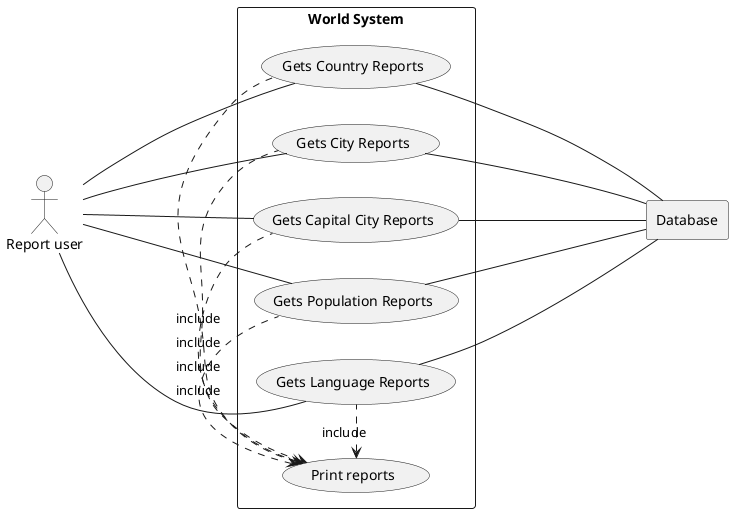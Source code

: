 @startuml

'' Aligns the chart from left to right
left to right direction
'' Creates the main actor (The report user)
actor "Report user" as RU

'' Creates the main rectangle that contains the 5 use cases.
rectangle "World System" {
    usecase "Gets Country Reports" as UC1
    usecase "Gets City Reports" as UC2
    usecase "Gets Capital City Reports" as UC3
    usecase "Gets Population Reports" as UC4
    usecase "Gets Language Reports" as UC5
    usecase UC1a as "Print reports"
}

'' Creates a rectangle for the Database.
rectangle Database

'' Associates the Report User to the 5 use cases.
RU - UC1
RU - UC2
RU - UC3
RU - UC4
RU --- UC5

'' Associates the use cases to the "Prints reports" action.
UC1a <.UC5:  include
UC1a <.UC4:  include
UC1a <.UC3:  include
UC1a <.UC2:  include
UC1a <.UC1:  include

'' Associates the use cases to the Database.
UC1 ---- Database
UC2 - Database
UC3 - Database
UC4 - Database
UC5 - Database

@enduml